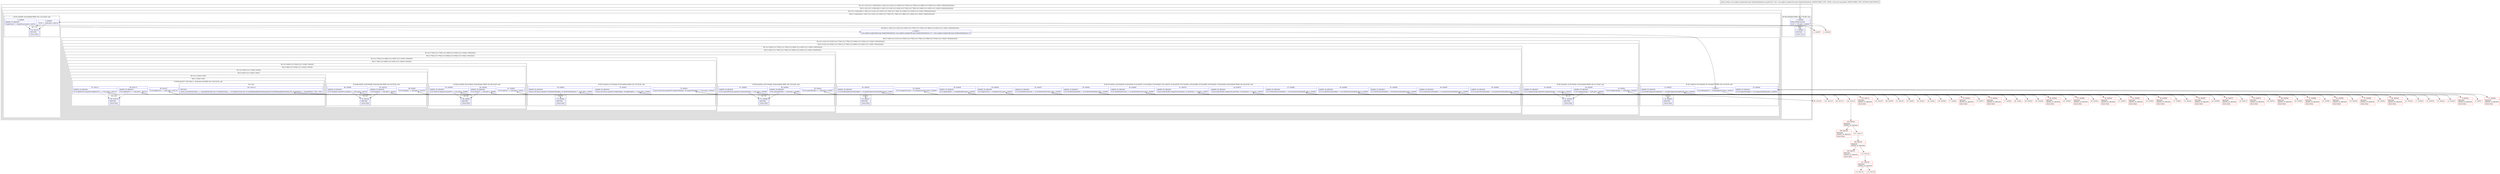 digraph "CFG forcom.mapbox.mapboxsdk.maps.MapboxMapOptions.equals(Ljava\/lang\/Object;)Z" {
subgraph cluster_Region_809904830 {
label = "R(1:(2:(1:1)|(1:(2:(1:114)|(2:6|(2:(1:14)|(1:(2:(1:21)|(1:(2:(1:63)|(1:(2:(1:70)|(1:(2:(1:79)|(1:(2:(1:86)|(1:(2:(1:93)|(1:(2:(1:102)|(1:100)))))))))))))))))))))";
node [shape=record,color=blue];
subgraph cluster_Region_1297330288 {
label = "R(2:(1:1)|(1:(2:(1:114)|(2:6|(2:(1:14)|(1:(2:(1:21)|(1:(2:(1:63)|(1:(2:(1:70)|(1:(2:(1:79)|(1:(2:(1:86)|(1:(2:(1:93)|(1:(2:(1:102)|(1:100))))))))))))))))))))";
node [shape=record,color=blue];
subgraph cluster_IfRegion_1042499726 {
label = "IF [B:0:0x0000] THEN: R(1:1) ELSE: null";
node [shape=record,color=blue];
Node_0 [shape=record,label="{0\:\ 0x0000|MTH_ENTER_BLOCK\l|if (r5 == r6) goto L_0x0002\l}"];
subgraph cluster_Region_258055573 {
label = "R(1:1)";
node [shape=record,color=blue];
Node_1 [shape=record,label="{1\:\ 0x0002|RETURN\l|return true\l}"];
}
}
subgraph cluster_Region_242439453 {
label = "R(1:(2:(1:114)|(2:6|(2:(1:14)|(1:(2:(1:21)|(1:(2:(1:63)|(1:(2:(1:70)|(1:(2:(1:79)|(1:(2:(1:86)|(1:(2:(1:93)|(1:(2:(1:102)|(1:100)))))))))))))))))))";
node [shape=record,color=blue];
subgraph cluster_Region_1584641171 {
label = "R(2:(1:114)|(2:6|(2:(1:14)|(1:(2:(1:21)|(1:(2:(1:63)|(1:(2:(1:70)|(1:(2:(1:79)|(1:(2:(1:86)|(1:(2:(1:93)|(1:(2:(1:102)|(1:100))))))))))))))))))";
node [shape=record,color=blue];
subgraph cluster_IfRegion_2050027755 {
label = "IF [B:3:0x0005, B:5:0x000f] THEN: R(1:114) ELSE: null";
node [shape=record,color=blue];
Node_3 [shape=record,label="{3\:\ 0x0005|if (r6 == null) goto L_0x013c\l}"];
Node_5 [shape=record,label="{5\:\ 0x000f|ADDED_TO_REGION\l|if (getClass() != r6.getClass()) goto L_0x013c\l}"];
subgraph cluster_Region_2042517261 {
label = "R(1:114)";
node [shape=record,color=blue];
Node_114 [shape=record,label="{114\:\ 0x013c|RETURN\l|return false\l}"];
}
}
subgraph cluster_Region_532589672 {
label = "R(2:6|(2:(1:14)|(1:(2:(1:21)|(1:(2:(1:63)|(1:(2:(1:70)|(1:(2:(1:79)|(1:(2:(1:86)|(1:(2:(1:93)|(1:(2:(1:102)|(1:100)))))))))))))))))";
node [shape=record,color=blue];
Node_6 [shape=record,label="{6\:\ 0x0013|com.mapbox.mapboxsdk.maps.MapboxMapOptions com.mapbox.mapboxsdk.maps.MapboxMapOptions r6 = (com.mapbox.mapboxsdk.maps.MapboxMapOptions) r6\l}"];
subgraph cluster_Region_1844522650 {
label = "R(2:(1:14)|(1:(2:(1:21)|(1:(2:(1:63)|(1:(2:(1:70)|(1:(2:(1:79)|(1:(2:(1:86)|(1:(2:(1:93)|(1:(2:(1:102)|(1:100))))))))))))))))";
node [shape=record,color=blue];
subgraph cluster_IfRegion_491183227 {
label = "IF [B:7:0x0019, B:10:0x0020, B:13:0x0027] THEN: R(1:14) ELSE: null";
node [shape=record,color=blue];
Node_7 [shape=record,label="{7\:\ 0x0019|if (r5.debugActive != r6.debugActive) goto L_0x001b\l}"];
Node_10 [shape=record,label="{10\:\ 0x0020|ADDED_TO_REGION\l|if (r5.compassEnabled != r6.compassEnabled) goto L_0x0022\l}"];
Node_13 [shape=record,label="{13\:\ 0x0027|ADDED_TO_REGION\l|if (r5.fadeCompassFacingNorth != r6.fadeCompassFacingNorth) goto L_0x0029\l}"];
subgraph cluster_Region_778426523 {
label = "R(1:14)";
node [shape=record,color=blue];
Node_14 [shape=record,label="{14\:\ 0x0029|RETURN\l|return false\l}"];
}
}
subgraph cluster_Region_1404027412 {
label = "R(1:(2:(1:21)|(1:(2:(1:63)|(1:(2:(1:70)|(1:(2:(1:79)|(1:(2:(1:86)|(1:(2:(1:93)|(1:(2:(1:102)|(1:100)))))))))))))))";
node [shape=record,color=blue];
subgraph cluster_Region_1487073619 {
label = "R(2:(1:21)|(1:(2:(1:63)|(1:(2:(1:70)|(1:(2:(1:79)|(1:(2:(1:86)|(1:(2:(1:93)|(1:(2:(1:102)|(1:100))))))))))))))";
node [shape=record,color=blue];
subgraph cluster_IfRegion_1708880341 {
label = "IF [B:16:0x002c, B:18:0x0036, B:20:0x003b] THEN: R(1:21) ELSE: null";
node [shape=record,color=blue];
Node_16 [shape=record,label="{16\:\ 0x002c|if (r5.compassImage == null) goto L_0x0039\l}"];
Node_18 [shape=record,label="{18\:\ 0x0036|ADDED_TO_REGION\l|if (r5.compassImage.equals(r6.compassImage) != true) goto L_0x003d\l}"];
Node_20 [shape=record,label="{20\:\ 0x003b|ADDED_TO_REGION\l|if (r6.compassImage != null) goto L_0x003d\l}"];
subgraph cluster_Region_1019445539 {
label = "R(1:21)";
node [shape=record,color=blue];
Node_21 [shape=record,label="{21\:\ 0x003d|RETURN\l|return false\l}"];
}
}
subgraph cluster_Region_1013069600 {
label = "R(1:(2:(1:63)|(1:(2:(1:70)|(1:(2:(1:79)|(1:(2:(1:86)|(1:(2:(1:93)|(1:(2:(1:102)|(1:100)))))))))))))";
node [shape=record,color=blue];
subgraph cluster_Region_301006298 {
label = "R(2:(1:63)|(1:(2:(1:70)|(1:(2:(1:79)|(1:(2:(1:86)|(1:(2:(1:93)|(1:(2:(1:102)|(1:100))))))))))))";
node [shape=record,color=blue];
subgraph cluster_IfRegion_1603502854 {
label = "IF [B:23:0x0042, B:26:0x0049, B:29:0x0050, B:32:0x0057, B:35:0x005e, B:38:0x0065, B:41:0x0070, B:44:0x007b, B:47:0x0082, B:50:0x0089, B:53:0x0090, B:56:0x0097, B:59:0x009e, B:62:0x00a5] THEN: R(1:63) ELSE: null";
node [shape=record,color=blue];
Node_23 [shape=record,label="{23\:\ 0x0042|if (r5.compassGravity != r6.compassGravity) goto L_0x0044\l}"];
Node_26 [shape=record,label="{26\:\ 0x0049|ADDED_TO_REGION\l|if (r5.logoEnabled != r6.logoEnabled) goto L_0x004b\l}"];
Node_29 [shape=record,label="{29\:\ 0x0050|ADDED_TO_REGION\l|if (r5.logoGravity != r6.logoGravity) goto L_0x0052\l}"];
Node_32 [shape=record,label="{32\:\ 0x0057|ADDED_TO_REGION\l|if (r5.attributionTintColor != r6.attributionTintColor) goto L_0x0059\l}"];
Node_35 [shape=record,label="{35\:\ 0x005e|ADDED_TO_REGION\l|if (r5.attributionEnabled != r6.attributionEnabled) goto L_0x0060\l}"];
Node_38 [shape=record,label="{38\:\ 0x0065|ADDED_TO_REGION\l|if (r5.attributionGravity != r6.attributionGravity) goto L_0x0067\l}"];
Node_41 [shape=record,label="{41\:\ 0x0070|ADDED_TO_REGION\l|if (java.lang.Double.compare(r6.minZoom, r5.minZoom) != 0) goto L_0x0072\l}"];
Node_44 [shape=record,label="{44\:\ 0x007b|ADDED_TO_REGION\l|if (java.lang.Double.compare(r6.maxZoom, r5.maxZoom) != 0) goto L_0x007d\l}"];
Node_47 [shape=record,label="{47\:\ 0x0082|ADDED_TO_REGION\l|if (r5.rotateGesturesEnabled != r6.rotateGesturesEnabled) goto L_0x0084\l}"];
Node_50 [shape=record,label="{50\:\ 0x0089|ADDED_TO_REGION\l|if (r5.scrollGesturesEnabled != r6.scrollGesturesEnabled) goto L_0x008b\l}"];
Node_53 [shape=record,label="{53\:\ 0x0090|ADDED_TO_REGION\l|if (r5.tiltGesturesEnabled != r6.tiltGesturesEnabled) goto L_0x0092\l}"];
Node_56 [shape=record,label="{56\:\ 0x0097|ADDED_TO_REGION\l|if (r5.zoomGesturesEnabled != r6.zoomGesturesEnabled) goto L_0x0099\l}"];
Node_59 [shape=record,label="{59\:\ 0x009e|ADDED_TO_REGION\l|if (r5.zoomControlsEnabled != r6.zoomControlsEnabled) goto L_0x00a0\l}"];
Node_62 [shape=record,label="{62\:\ 0x00a5|ADDED_TO_REGION\l|if (r5.doubleTapGesturesEnabled != r6.doubleTapGesturesEnabled) goto L_0x00a7\l}"];
subgraph cluster_Region_1586999006 {
label = "R(1:63)";
node [shape=record,color=blue];
Node_63 [shape=record,label="{63\:\ 0x00a7|RETURN\l|return false\l}"];
}
}
subgraph cluster_Region_2130568886 {
label = "R(1:(2:(1:70)|(1:(2:(1:79)|(1:(2:(1:86)|(1:(2:(1:93)|(1:(2:(1:102)|(1:100)))))))))))";
node [shape=record,color=blue];
subgraph cluster_Region_1401619838 {
label = "R(2:(1:70)|(1:(2:(1:79)|(1:(2:(1:86)|(1:(2:(1:93)|(1:(2:(1:102)|(1:100))))))))))";
node [shape=record,color=blue];
subgraph cluster_IfRegion_891595120 {
label = "IF [B:65:0x00aa, B:67:0x00b4, B:69:0x00b9] THEN: R(1:70) ELSE: null";
node [shape=record,color=blue];
Node_65 [shape=record,label="{65\:\ 0x00aa|if (r5.cameraPosition == null) goto L_0x00b7\l}"];
Node_67 [shape=record,label="{67\:\ 0x00b4|ADDED_TO_REGION\l|if (r5.cameraPosition.equals(r6.cameraPosition) != true) goto L_0x00bb\l}"];
Node_69 [shape=record,label="{69\:\ 0x00b9|ADDED_TO_REGION\l|if (r6.cameraPosition != null) goto L_0x00bb\l}"];
subgraph cluster_Region_1166224632 {
label = "R(1:70)";
node [shape=record,color=blue];
Node_70 [shape=record,label="{70\:\ 0x00bb|RETURN\l|return false\l}"];
}
}
subgraph cluster_Region_637635528 {
label = "R(1:(2:(1:79)|(1:(2:(1:86)|(1:(2:(1:93)|(1:(2:(1:102)|(1:100)))))))))";
node [shape=record,color=blue];
subgraph cluster_Region_928514536 {
label = "R(2:(1:79)|(1:(2:(1:86)|(1:(2:(1:93)|(1:(2:(1:102)|(1:100))))))))";
node [shape=record,color=blue];
subgraph cluster_IfRegion_514465451 {
label = "IF [B:72:0x00c4, B:75:0x00cf, B:78:0x00da] THEN: R(1:79) ELSE: null";
node [shape=record,color=blue];
Node_72 [shape=record,label="{72\:\ 0x00c4|if (java.util.Arrays.equals(r5.compassMargins, r6.compassMargins) != true) goto L_0x00c6\l}"];
Node_75 [shape=record,label="{75\:\ 0x00cf|ADDED_TO_REGION\l|if (java.util.Arrays.equals(r5.logoMargins, r6.logoMargins) != true) goto L_0x00d1\l}"];
Node_78 [shape=record,label="{78\:\ 0x00da|ADDED_TO_REGION\l|if (java.util.Arrays.equals(r5.attributionMargins, r6.attributionMargins) != true) goto L_0x00dc\l}"];
subgraph cluster_Region_1014190728 {
label = "R(1:79)";
node [shape=record,color=blue];
Node_79 [shape=record,label="{79\:\ 0x00dc|RETURN\l|return false\l}"];
}
}
subgraph cluster_Region_1615547666 {
label = "R(1:(2:(1:86)|(1:(2:(1:93)|(1:(2:(1:102)|(1:100)))))))";
node [shape=record,color=blue];
subgraph cluster_Region_1254020376 {
label = "R(2:(1:86)|(1:(2:(1:93)|(1:(2:(1:102)|(1:100))))))";
node [shape=record,color=blue];
subgraph cluster_IfRegion_549552498 {
label = "IF [B:81:0x00df, B:83:0x00e9, B:85:0x00ee] THEN: R(1:86) ELSE: null";
node [shape=record,color=blue];
Node_81 [shape=record,label="{81\:\ 0x00df|if (r5.styleUrl == null) goto L_0x00ec\l}"];
Node_83 [shape=record,label="{83\:\ 0x00e9|ADDED_TO_REGION\l|if (r5.styleUrl.equals(r6.styleUrl) != true) goto L_0x00f0\l}"];
Node_85 [shape=record,label="{85\:\ 0x00ee|ADDED_TO_REGION\l|if (r6.styleUrl != null) goto L_0x00f0\l}"];
subgraph cluster_Region_1025432294 {
label = "R(1:86)";
node [shape=record,color=blue];
Node_86 [shape=record,label="{86\:\ 0x00f0|RETURN\l|return false\l}"];
}
}
subgraph cluster_Region_467609823 {
label = "R(1:(2:(1:93)|(1:(2:(1:102)|(1:100)))))";
node [shape=record,color=blue];
subgraph cluster_Region_566678891 {
label = "R(2:(1:93)|(1:(2:(1:102)|(1:100))))";
node [shape=record,color=blue];
subgraph cluster_IfRegion_1661578719 {
label = "IF [B:88:0x00f3, B:90:0x00fd, B:92:0x0102] THEN: R(1:93) ELSE: null";
node [shape=record,color=blue];
Node_88 [shape=record,label="{88\:\ 0x00f3|if (r5.styleJson == null) goto L_0x0100\l}"];
Node_90 [shape=record,label="{90\:\ 0x00fd|ADDED_TO_REGION\l|if (r5.styleJson.equals(r6.styleJson) != true) goto L_0x0104\l}"];
Node_92 [shape=record,label="{92\:\ 0x0102|ADDED_TO_REGION\l|if (r6.styleJson != null) goto L_0x0104\l}"];
subgraph cluster_Region_502059614 {
label = "R(1:93)";
node [shape=record,color=blue];
Node_93 [shape=record,label="{93\:\ 0x0104|RETURN\l|return false\l}"];
}
}
subgraph cluster_Region_1458500335 {
label = "R(1:(2:(1:102)|(1:100)))";
node [shape=record,color=blue];
subgraph cluster_Region_882221373 {
label = "R(2:(1:102)|(1:100))";
node [shape=record,color=blue];
subgraph cluster_IfRegion_1945565159 {
label = "IF [B:95:0x0107, B:97:0x0111, B:99:0x0116] THEN: R(1:102) ELSE: null";
node [shape=record,color=blue];
Node_95 [shape=record,label="{95\:\ 0x0107|if (r5.apiBaseUrl == null) goto L_0x0114\l}"];
Node_97 [shape=record,label="{97\:\ 0x0111|ADDED_TO_REGION\l|if (r5.apiBaseUrl.equals(r6.apiBaseUrl) == true) goto L_0x0119\l}"];
Node_99 [shape=record,label="{99\:\ 0x0116|ADDED_TO_REGION\l|if (r6.apiBaseUrl == null) goto L_0x0119\l}"];
subgraph cluster_Region_1030217844 {
label = "R(1:102)";
node [shape=record,color=blue];
Node_102 [shape=record,label="{102\:\ 0x011d|RETURN\l|return (r5.prefetchesTiles == r6.prefetchesTiles && r5.zMediaOverlay == r6.zMediaOverlay && r5.localIdeographFontFamily.equals(r6.localIdeographFontFamily) && r5.pixelRatio != r6.pixelRatio) ? false : false\l}"];
}
}
subgraph cluster_Region_602883913 {
label = "R(1:100)";
node [shape=record,color=blue];
Node_100 [shape=record,label="{100\:\ 0x0118|RETURN\l|return false\l}"];
}
}
}
}
}
}
}
}
}
}
}
}
}
}
}
}
}
}
}
}
}
Node_2 [shape=record,color=red,label="{2\:\ 0x0004}"];
Node_4 [shape=record,color=red,label="{4\:\ 0x0007}"];
Node_8 [shape=record,color=red,label="{8\:\ 0x001b|RETURN\lADDED_TO_REGION\l|return false\l}"];
Node_9 [shape=record,color=red,label="{9\:\ 0x001c}"];
Node_11 [shape=record,color=red,label="{11\:\ 0x0022|RETURN\lADDED_TO_REGION\l|return false\l}"];
Node_12 [shape=record,color=red,label="{12\:\ 0x0023}"];
Node_15 [shape=record,color=red,label="{15\:\ 0x002a}"];
Node_17 [shape=record,color=red,label="{17\:\ 0x002e}"];
Node_19 [shape=record,color=red,label="{19\:\ 0x0039}"];
Node_22 [shape=record,color=red,label="{22\:\ 0x003e}"];
Node_24 [shape=record,color=red,label="{24\:\ 0x0044|RETURN\lADDED_TO_REGION\l|return false\l}"];
Node_25 [shape=record,color=red,label="{25\:\ 0x0045}"];
Node_27 [shape=record,color=red,label="{27\:\ 0x004b|RETURN\lADDED_TO_REGION\l|return false\l}"];
Node_28 [shape=record,color=red,label="{28\:\ 0x004c}"];
Node_30 [shape=record,color=red,label="{30\:\ 0x0052|RETURN\lADDED_TO_REGION\l|return false\l}"];
Node_31 [shape=record,color=red,label="{31\:\ 0x0053}"];
Node_33 [shape=record,color=red,label="{33\:\ 0x0059|RETURN\lADDED_TO_REGION\l|return false\l}"];
Node_34 [shape=record,color=red,label="{34\:\ 0x005a}"];
Node_36 [shape=record,color=red,label="{36\:\ 0x0060|RETURN\lADDED_TO_REGION\l|return false\l}"];
Node_37 [shape=record,color=red,label="{37\:\ 0x0061}"];
Node_39 [shape=record,color=red,label="{39\:\ 0x0067|RETURN\lADDED_TO_REGION\l|return false\l}"];
Node_40 [shape=record,color=red,label="{40\:\ 0x0068}"];
Node_42 [shape=record,color=red,label="{42\:\ 0x0072|RETURN\lADDED_TO_REGION\l|return false\l}"];
Node_43 [shape=record,color=red,label="{43\:\ 0x0073}"];
Node_45 [shape=record,color=red,label="{45\:\ 0x007d|RETURN\lADDED_TO_REGION\l|return false\l}"];
Node_46 [shape=record,color=red,label="{46\:\ 0x007e}"];
Node_48 [shape=record,color=red,label="{48\:\ 0x0084|RETURN\lADDED_TO_REGION\l|return false\l}"];
Node_49 [shape=record,color=red,label="{49\:\ 0x0085}"];
Node_51 [shape=record,color=red,label="{51\:\ 0x008b|RETURN\lADDED_TO_REGION\l|return false\l}"];
Node_52 [shape=record,color=red,label="{52\:\ 0x008c}"];
Node_54 [shape=record,color=red,label="{54\:\ 0x0092|RETURN\lADDED_TO_REGION\l|return false\l}"];
Node_55 [shape=record,color=red,label="{55\:\ 0x0093}"];
Node_57 [shape=record,color=red,label="{57\:\ 0x0099|RETURN\lADDED_TO_REGION\l|return false\l}"];
Node_58 [shape=record,color=red,label="{58\:\ 0x009a}"];
Node_60 [shape=record,color=red,label="{60\:\ 0x00a0|RETURN\lADDED_TO_REGION\l|return false\l}"];
Node_61 [shape=record,color=red,label="{61\:\ 0x00a1}"];
Node_64 [shape=record,color=red,label="{64\:\ 0x00a8}"];
Node_66 [shape=record,color=red,label="{66\:\ 0x00ac}"];
Node_68 [shape=record,color=red,label="{68\:\ 0x00b7}"];
Node_71 [shape=record,color=red,label="{71\:\ 0x00bc}"];
Node_73 [shape=record,color=red,label="{73\:\ 0x00c6|RETURN\lADDED_TO_REGION\l|return false\l}"];
Node_74 [shape=record,color=red,label="{74\:\ 0x00c7}"];
Node_76 [shape=record,color=red,label="{76\:\ 0x00d1|RETURN\lADDED_TO_REGION\l|return false\l}"];
Node_77 [shape=record,color=red,label="{77\:\ 0x00d2}"];
Node_80 [shape=record,color=red,label="{80\:\ 0x00dd}"];
Node_82 [shape=record,color=red,label="{82\:\ 0x00e1}"];
Node_84 [shape=record,color=red,label="{84\:\ 0x00ec}"];
Node_87 [shape=record,color=red,label="{87\:\ 0x00f1}"];
Node_89 [shape=record,color=red,label="{89\:\ 0x00f5}"];
Node_91 [shape=record,color=red,label="{91\:\ 0x0100}"];
Node_94 [shape=record,color=red,label="{94\:\ 0x0105}"];
Node_96 [shape=record,color=red,label="{96\:\ 0x0109}"];
Node_98 [shape=record,color=red,label="{98\:\ 0x0114}"];
Node_101 [shape=record,color=red,label="{101\:\ 0x0119}"];
Node_103 [shape=record,color=red,label="{103\:\ 0x011f|RETURN\lADDED_TO_REGION\l|return false\l}"];
Node_104 [shape=record,color=red,label="{104\:\ 0x0120}"];
Node_105 [shape=record,color=red,label="{105\:\ 0x0124|REMOVE\lADDED_TO_REGION\l}"];
Node_106 [shape=record,color=red,label="{106\:\ 0x0126|RETURN\lADDED_TO_REGION\l|return false\l}"];
Node_107 [shape=record,color=red,label="{107\:\ 0x0127}"];
Node_108 [shape=record,color=red,label="{108\:\ 0x012f|REMOVE\lADDED_TO_REGION\l}"];
Node_109 [shape=record,color=red,label="{109\:\ 0x0131|RETURN\lADDED_TO_REGION\l|return false\l}"];
Node_110 [shape=record,color=red,label="{110\:\ 0x0132}"];
Node_111 [shape=record,color=red,label="{111\:\ 0x0138|REMOVE\lADDED_TO_REGION\l}"];
Node_112 [shape=record,color=red,label="{112\:\ 0x013a}"];
Node_113 [shape=record,color=red,label="{113\:\ 0x013b}"];
MethodNode[shape=record,label="{public boolean com.mapbox.mapboxsdk.maps.MapboxMapOptions.equals((r5v0 'this' com.mapbox.mapboxsdk.maps.MapboxMapOptions A[IMMUTABLE_TYPE, THIS]), (r6v0 java.lang.Object A[IMMUTABLE_TYPE, METHOD_ARGUMENT])) }"];
MethodNode -> Node_0;
Node_0 -> Node_1;
Node_0 -> Node_2[style=dashed];
Node_3 -> Node_4[style=dashed];
Node_3 -> Node_114;
Node_5 -> Node_6[style=dashed];
Node_5 -> Node_114;
Node_6 -> Node_7;
Node_7 -> Node_8;
Node_7 -> Node_9[style=dashed];
Node_10 -> Node_11;
Node_10 -> Node_12[style=dashed];
Node_13 -> Node_14;
Node_13 -> Node_15[style=dashed];
Node_16 -> Node_17[style=dashed];
Node_16 -> Node_19;
Node_18 -> Node_22[style=dashed];
Node_18 -> Node_21;
Node_20 -> Node_21;
Node_20 -> Node_22[style=dashed];
Node_23 -> Node_24;
Node_23 -> Node_25[style=dashed];
Node_26 -> Node_27;
Node_26 -> Node_28[style=dashed];
Node_29 -> Node_30;
Node_29 -> Node_31[style=dashed];
Node_32 -> Node_33;
Node_32 -> Node_34[style=dashed];
Node_35 -> Node_36;
Node_35 -> Node_37[style=dashed];
Node_38 -> Node_39;
Node_38 -> Node_40[style=dashed];
Node_41 -> Node_42;
Node_41 -> Node_43[style=dashed];
Node_44 -> Node_45;
Node_44 -> Node_46[style=dashed];
Node_47 -> Node_48;
Node_47 -> Node_49[style=dashed];
Node_50 -> Node_51;
Node_50 -> Node_52[style=dashed];
Node_53 -> Node_54;
Node_53 -> Node_55[style=dashed];
Node_56 -> Node_57;
Node_56 -> Node_58[style=dashed];
Node_59 -> Node_60;
Node_59 -> Node_61[style=dashed];
Node_62 -> Node_63;
Node_62 -> Node_64[style=dashed];
Node_65 -> Node_66[style=dashed];
Node_65 -> Node_68;
Node_67 -> Node_71[style=dashed];
Node_67 -> Node_70;
Node_69 -> Node_70;
Node_69 -> Node_71[style=dashed];
Node_72 -> Node_73;
Node_72 -> Node_74[style=dashed];
Node_75 -> Node_76;
Node_75 -> Node_77[style=dashed];
Node_78 -> Node_79;
Node_78 -> Node_80[style=dashed];
Node_81 -> Node_82[style=dashed];
Node_81 -> Node_84;
Node_83 -> Node_87[style=dashed];
Node_83 -> Node_86;
Node_85 -> Node_86;
Node_85 -> Node_87[style=dashed];
Node_88 -> Node_89[style=dashed];
Node_88 -> Node_91;
Node_90 -> Node_94[style=dashed];
Node_90 -> Node_93;
Node_92 -> Node_93;
Node_92 -> Node_94[style=dashed];
Node_95 -> Node_96[style=dashed];
Node_95 -> Node_98;
Node_97 -> Node_101;
Node_97 -> Node_100[style=dashed];
Node_99 -> Node_100[style=dashed];
Node_99 -> Node_101;
Node_102 -> Node_103;
Node_102 -> Node_104;
Node_2 -> Node_3;
Node_4 -> Node_5;
Node_9 -> Node_10;
Node_12 -> Node_13;
Node_15 -> Node_16;
Node_17 -> Node_18;
Node_19 -> Node_20;
Node_22 -> Node_23;
Node_25 -> Node_26;
Node_28 -> Node_29;
Node_31 -> Node_32;
Node_34 -> Node_35;
Node_37 -> Node_38;
Node_40 -> Node_41;
Node_43 -> Node_44;
Node_46 -> Node_47;
Node_49 -> Node_50;
Node_52 -> Node_53;
Node_55 -> Node_56;
Node_58 -> Node_59;
Node_61 -> Node_62;
Node_64 -> Node_65;
Node_66 -> Node_67;
Node_68 -> Node_69;
Node_71 -> Node_72;
Node_74 -> Node_75;
Node_77 -> Node_78;
Node_80 -> Node_81;
Node_82 -> Node_83;
Node_84 -> Node_85;
Node_87 -> Node_88;
Node_89 -> Node_90;
Node_91 -> Node_92;
Node_94 -> Node_95;
Node_96 -> Node_97;
Node_98 -> Node_99;
Node_101 -> Node_102;
Node_104 -> Node_105;
Node_105 -> Node_106;
Node_105 -> Node_107;
Node_107 -> Node_108;
Node_108 -> Node_109;
Node_108 -> Node_110;
Node_110 -> Node_111;
Node_111 -> Node_112;
Node_111 -> Node_113;
}

